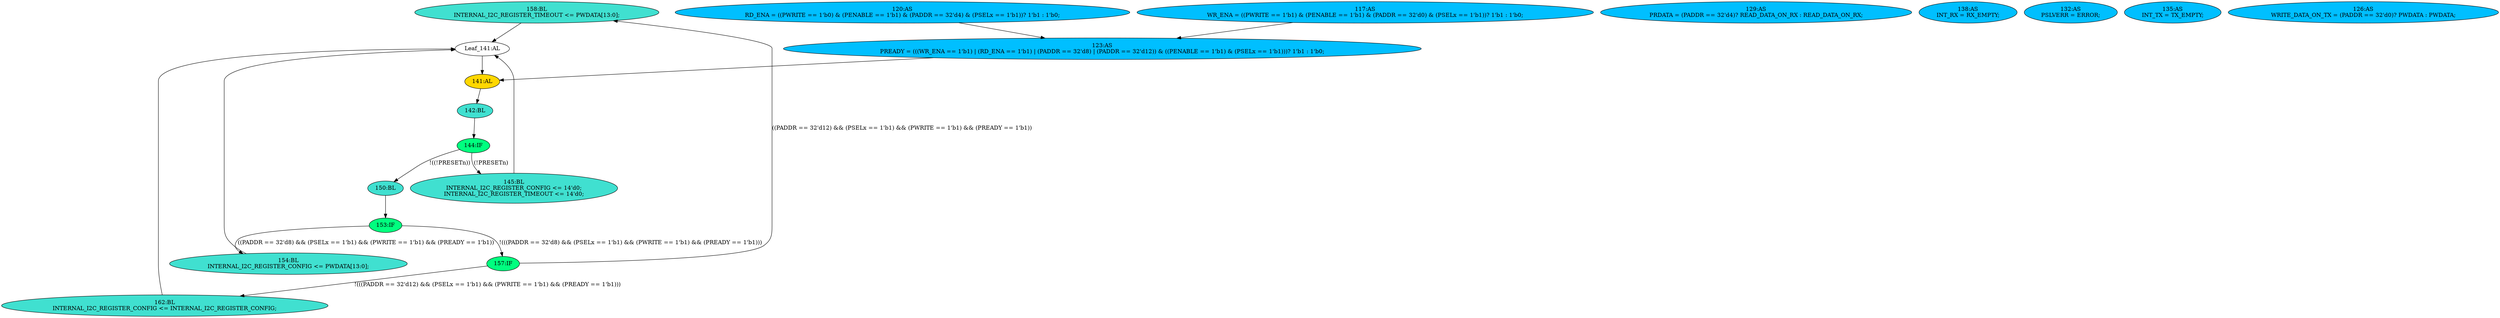 strict digraph "compose( ,  )" {
	node [label="\N"];
	"158:BL"	 [ast="<pyverilog.vparser.ast.Block object at 0x7fdc90918790>",
		fillcolor=turquoise,
		label="158:BL
INTERNAL_I2C_REGISTER_TIMEOUT <= PWDATA[13:0];",
		statements="[<pyverilog.vparser.ast.NonblockingSubstitution object at 0x7fdc90918990>]",
		style=filled,
		typ=Block];
	"Leaf_141:AL"	 [def_var="['INTERNAL_I2C_REGISTER_TIMEOUT', 'INTERNAL_I2C_REGISTER_CONFIG']",
		label="Leaf_141:AL"];
	"158:BL" -> "Leaf_141:AL"	 [cond="[]",
		lineno=None];
	"157:IF"	 [ast="<pyverilog.vparser.ast.IfStatement object at 0x7fdc90918a10>",
		fillcolor=springgreen,
		label="157:IF",
		statements="[]",
		style=filled,
		typ=IfStatement];
	"157:IF" -> "158:BL"	 [cond="['PADDR', 'PSELx', 'PWRITE', 'PREADY']",
		label="((PADDR == 32'd12) && (PSELx == 1'b1) && (PWRITE == 1'b1) && (PREADY == 1'b1))",
		lineno=157];
	"162:BL"	 [ast="<pyverilog.vparser.ast.Block object at 0x7fdc90918a50>",
		fillcolor=turquoise,
		label="162:BL
INTERNAL_I2C_REGISTER_CONFIG <= INTERNAL_I2C_REGISTER_CONFIG;",
		statements="[<pyverilog.vparser.ast.NonblockingSubstitution object at 0x7fdc90918b90>]",
		style=filled,
		typ=Block];
	"157:IF" -> "162:BL"	 [cond="['PADDR', 'PSELx', 'PWRITE', 'PREADY']",
		label="!(((PADDR == 32'd12) && (PSELx == 1'b1) && (PWRITE == 1'b1) && (PREADY == 1'b1)))",
		lineno=157];
	"162:BL" -> "Leaf_141:AL"	 [cond="[]",
		lineno=None];
	"123:AS"	 [ast="<pyverilog.vparser.ast.Assign object at 0x7fdc9050fc50>",
		def_var="['PREADY']",
		fillcolor=deepskyblue,
		label="123:AS
PREADY = (((WR_ENA == 1'b1) | (RD_ENA == 1'b1) | (PADDR == 32'd8) | (PADDR == 32'd12)) & ((PENABLE == 1'b1) & (PSELx == 1'\
b1)))? 1'b1 : 1'b0;",
		statements="[]",
		style=filled,
		typ=Assign,
		use_var="['WR_ENA', 'RD_ENA', 'PADDR', 'PADDR', 'PENABLE', 'PSELx']"];
	"141:AL"	 [ast="<pyverilog.vparser.ast.Always object at 0x7fdc905437d0>",
		clk_sens=True,
		fillcolor=gold,
		label="141:AL",
		sens="['PCLK']",
		statements="[]",
		style=filled,
		typ=Always,
		use_var="['PWDATA', 'PWRITE', 'PSELx', 'PREADY', 'PADDR', 'PRESETn', 'INTERNAL_I2C_REGISTER_CONFIG']"];
	"123:AS" -> "141:AL";
	"129:AS"	 [ast="<pyverilog.vparser.ast.Assign object at 0x7fdc90543250>",
		def_var="['PRDATA']",
		fillcolor=deepskyblue,
		label="129:AS
PRDATA = (PADDR == 32'd4)? READ_DATA_ON_RX : READ_DATA_ON_RX;",
		statements="[]",
		style=filled,
		typ=Assign,
		use_var="['PADDR', 'READ_DATA_ON_RX', 'READ_DATA_ON_RX']"];
	"145:BL"	 [ast="<pyverilog.vparser.ast.Block object at 0x7fdc905439d0>",
		fillcolor=turquoise,
		label="145:BL
INTERNAL_I2C_REGISTER_CONFIG <= 14'd0;
INTERNAL_I2C_REGISTER_TIMEOUT <= 14'd0;",
		statements="[<pyverilog.vparser.ast.NonblockingSubstitution object at 0x7fdc90543a10>, <pyverilog.vparser.ast.NonblockingSubstitution object \
at 0x7fdc90543b50>]",
		style=filled,
		typ=Block];
	"145:BL" -> "Leaf_141:AL"	 [cond="[]",
		lineno=None];
	"120:AS"	 [ast="<pyverilog.vparser.ast.Assign object at 0x7fdc9050f510>",
		def_var="['RD_ENA']",
		fillcolor=deepskyblue,
		label="120:AS
RD_ENA = ((PWRITE == 1'b0) & (PENABLE == 1'b1) & (PADDR == 32'd4) & (PSELx == 1'b1))? 1'b1 : 1'b0;",
		statements="[]",
		style=filled,
		typ=Assign,
		use_var="['PWRITE', 'PENABLE', 'PADDR', 'PSELx']"];
	"120:AS" -> "123:AS";
	"138:AS"	 [ast="<pyverilog.vparser.ast.Assign object at 0x7fdc90543650>",
		def_var="['INT_RX']",
		fillcolor=deepskyblue,
		label="138:AS
INT_RX = RX_EMPTY;",
		statements="[]",
		style=filled,
		typ=Assign,
		use_var="['RX_EMPTY']"];
	"Leaf_141:AL" -> "141:AL";
	"117:AS"	 [ast="<pyverilog.vparser.ast.Assign object at 0x7fdc92d776d0>",
		def_var="['WR_ENA']",
		fillcolor=deepskyblue,
		label="117:AS
WR_ENA = ((PWRITE == 1'b1) & (PENABLE == 1'b1) & (PADDR == 32'd0) & (PSELx == 1'b1))? 1'b1 : 1'b0;",
		statements="[]",
		style=filled,
		typ=Assign,
		use_var="['PWRITE', 'PENABLE', 'PADDR', 'PSELx']"];
	"117:AS" -> "123:AS";
	"142:BL"	 [ast="<pyverilog.vparser.ast.Block object at 0x7fdc90543810>",
		fillcolor=turquoise,
		label="142:BL",
		statements="[]",
		style=filled,
		typ=Block];
	"141:AL" -> "142:BL"	 [cond="[]",
		lineno=None];
	"154:BL"	 [ast="<pyverilog.vparser.ast.Block object at 0x7fdc90918090>",
		fillcolor=turquoise,
		label="154:BL
INTERNAL_I2C_REGISTER_CONFIG <= PWDATA[13:0];",
		statements="[<pyverilog.vparser.ast.NonblockingSubstitution object at 0x7fdc90918290>]",
		style=filled,
		typ=Block];
	"154:BL" -> "Leaf_141:AL"	 [cond="[]",
		lineno=None];
	"153:IF"	 [ast="<pyverilog.vparser.ast.IfStatement object at 0x7fdc90918350>",
		fillcolor=springgreen,
		label="153:IF",
		statements="[]",
		style=filled,
		typ=IfStatement];
	"153:IF" -> "157:IF"	 [cond="['PADDR', 'PSELx', 'PWRITE', 'PREADY']",
		label="!(((PADDR == 32'd8) && (PSELx == 1'b1) && (PWRITE == 1'b1) && (PREADY == 1'b1)))",
		lineno=153];
	"153:IF" -> "154:BL"	 [cond="['PADDR', 'PSELx', 'PWRITE', 'PREADY']",
		label="((PADDR == 32'd8) && (PSELx == 1'b1) && (PWRITE == 1'b1) && (PREADY == 1'b1))",
		lineno=153];
	"144:IF"	 [ast="<pyverilog.vparser.ast.IfStatement object at 0x7fdc90543b10>",
		fillcolor=springgreen,
		label="144:IF",
		statements="[]",
		style=filled,
		typ=IfStatement];
	"144:IF" -> "145:BL"	 [cond="['PRESETn']",
		label="(!PRESETn)",
		lineno=144];
	"150:BL"	 [ast="<pyverilog.vparser.ast.Block object at 0x7fdc90543bd0>",
		fillcolor=turquoise,
		label="150:BL",
		statements="[]",
		style=filled,
		typ=Block];
	"144:IF" -> "150:BL"	 [cond="['PRESETn']",
		label="!((!PRESETn))",
		lineno=144];
	"142:BL" -> "144:IF"	 [cond="[]",
		lineno=None];
	"150:BL" -> "153:IF"	 [cond="[]",
		lineno=None];
	"132:AS"	 [ast="<pyverilog.vparser.ast.Assign object at 0x7fdc905433d0>",
		def_var="['PSLVERR']",
		fillcolor=deepskyblue,
		label="132:AS
PSLVERR = ERROR;",
		statements="[]",
		style=filled,
		typ=Assign,
		use_var="['ERROR']"];
	"135:AS"	 [ast="<pyverilog.vparser.ast.Assign object at 0x7fdc90543510>",
		def_var="['INT_TX']",
		fillcolor=deepskyblue,
		label="135:AS
INT_TX = TX_EMPTY;",
		statements="[]",
		style=filled,
		typ=Assign,
		use_var="['TX_EMPTY']"];
	"126:AS"	 [ast="<pyverilog.vparser.ast.Assign object at 0x7fdc9050ff50>",
		def_var="['WRITE_DATA_ON_TX']",
		fillcolor=deepskyblue,
		label="126:AS
WRITE_DATA_ON_TX = (PADDR == 32'd0)? PWDATA : PWDATA;",
		statements="[]",
		style=filled,
		typ=Assign,
		use_var="['PADDR', 'PWDATA', 'PWDATA']"];
}
